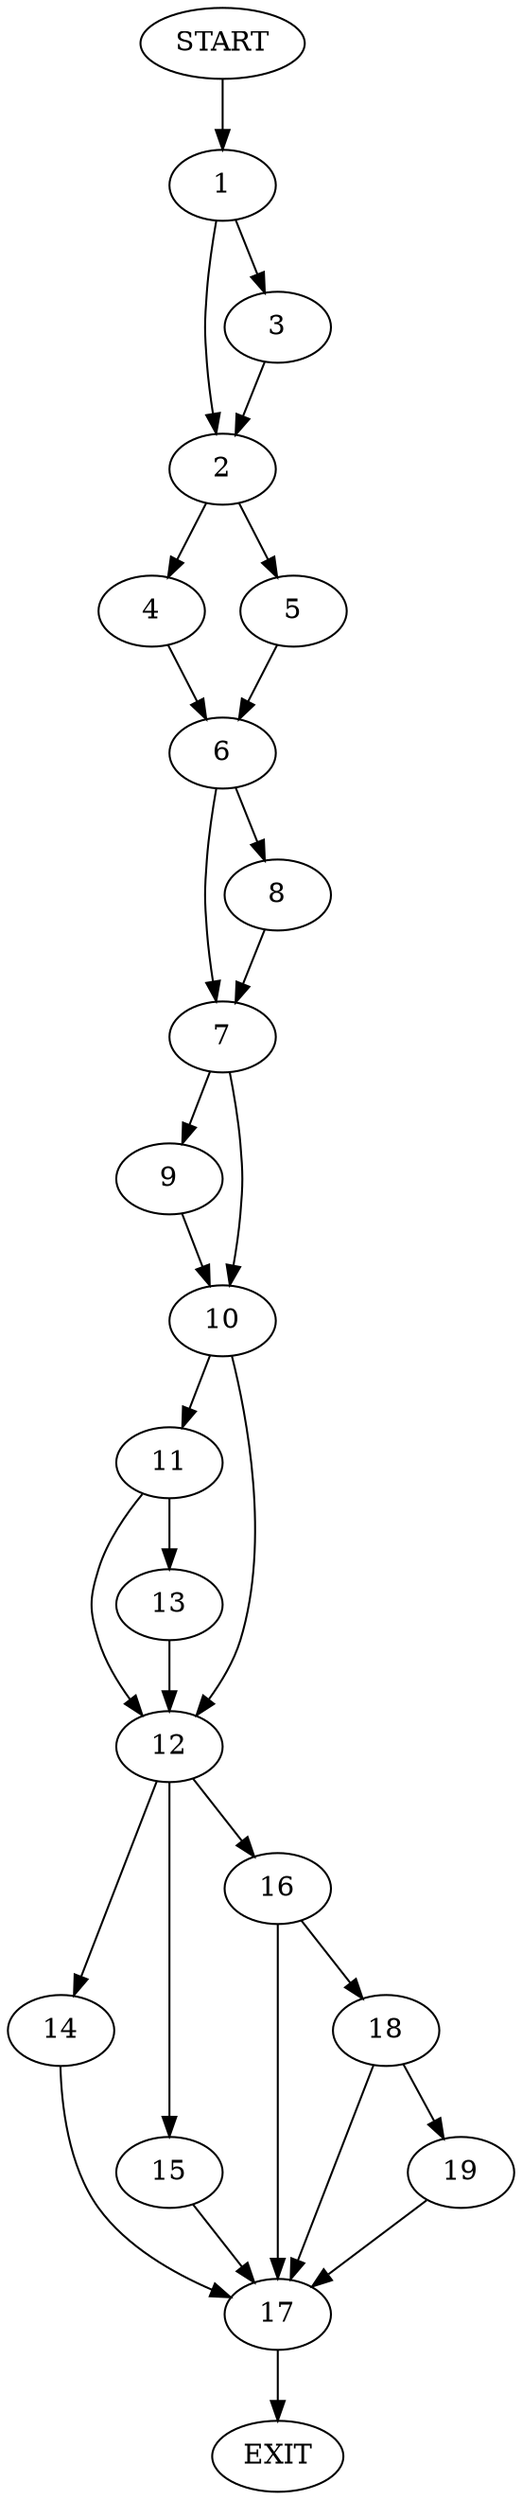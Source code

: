 digraph {
0 [label="START"]
20 [label="EXIT"]
0 -> 1
1 -> 2
1 -> 3
3 -> 2
2 -> 4
2 -> 5
5 -> 6
4 -> 6
6 -> 7
6 -> 8
7 -> 9
7 -> 10
8 -> 7
9 -> 10
10 -> 11
10 -> 12
11 -> 13
11 -> 12
12 -> 14
12 -> 15
12 -> 16
13 -> 12
14 -> 17
15 -> 17
16 -> 18
16 -> 17
17 -> 20
18 -> 17
18 -> 19
19 -> 17
}
